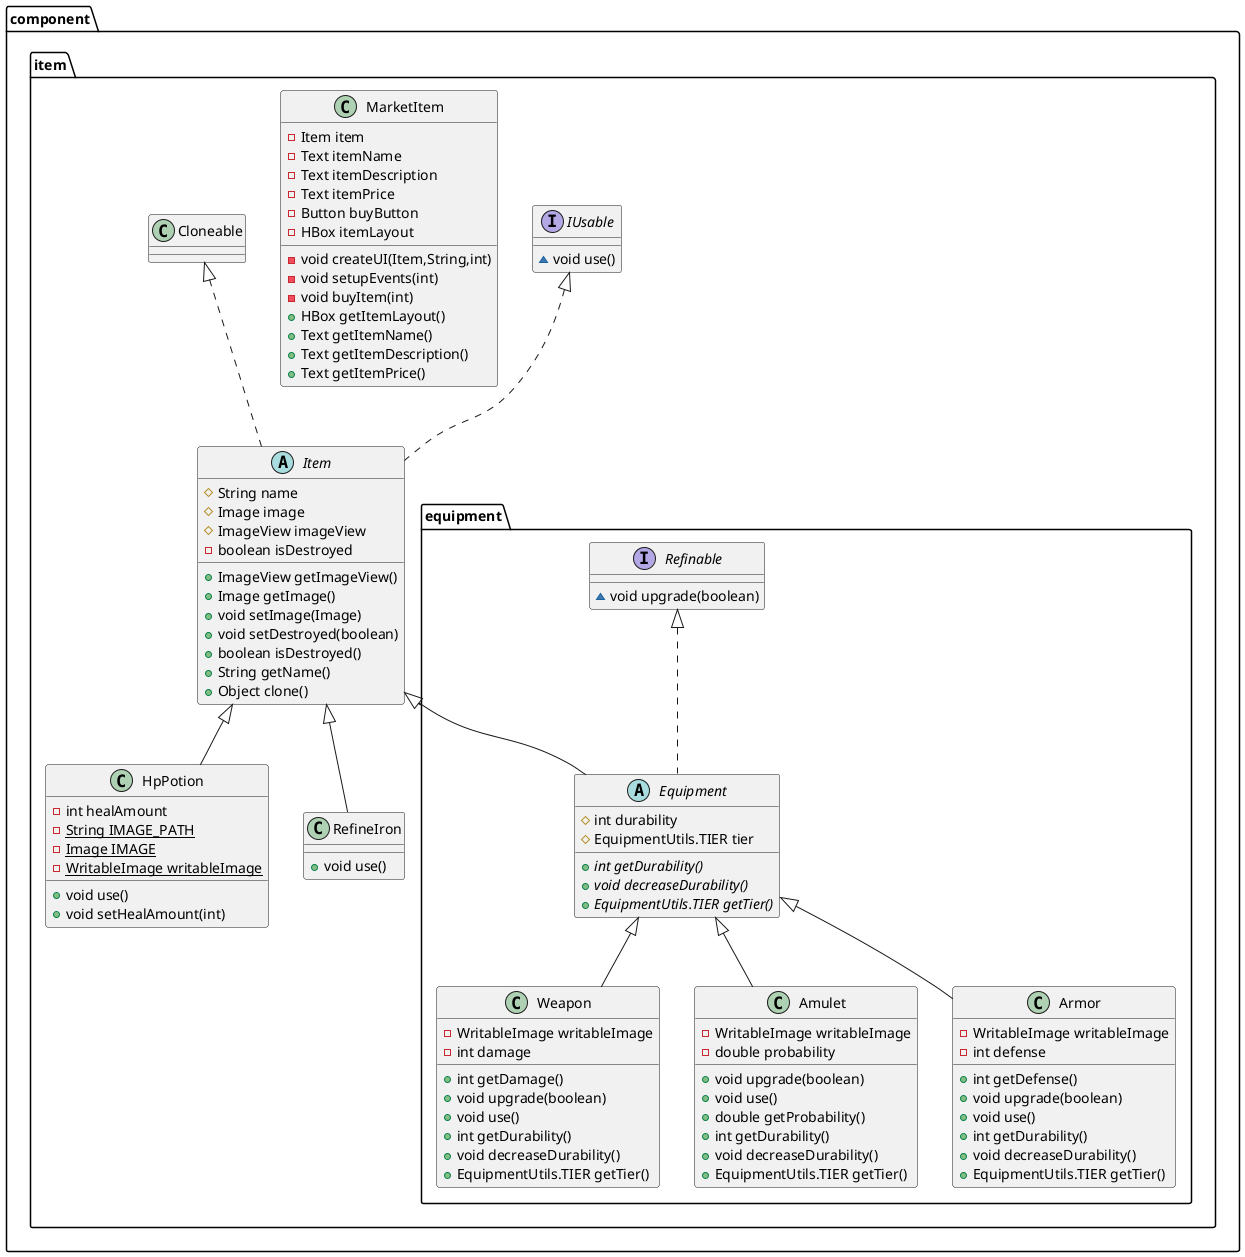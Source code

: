 @startuml
class component.item.HpPotion {
- int healAmount
- {static} String IMAGE_PATH
- {static} Image IMAGE
- {static} WritableImage writableImage
+ void use()
+ void setHealAmount(int)
}


interface component.item.IUsable {
~ void use()
}

abstract class component.item.Item {
# String name
# Image image
# ImageView imageView
- boolean isDestroyed
+ ImageView getImageView()
+ Image getImage()
+ void setImage(Image)
+ void setDestroyed(boolean)
+ boolean isDestroyed()
+ String getName()
+ Object clone()
}


class component.item.equipment.Weapon {
- WritableImage writableImage
- int damage
+ int getDamage()
+ void upgrade(boolean)
+ void use()
+ int getDurability()
+ void decreaseDurability()
+ EquipmentUtils.TIER getTier()
}


class component.item.equipment.Amulet {
- WritableImage writableImage
- double probability
+ void upgrade(boolean)
+ void use()
+ double getProbability()
+ int getDurability()
+ void decreaseDurability()
+ EquipmentUtils.TIER getTier()
}


abstract class component.item.equipment.Equipment {
# int durability
# EquipmentUtils.TIER tier
+ {abstract}int getDurability()
+ {abstract}void decreaseDurability()
+ {abstract}EquipmentUtils.TIER getTier()
}


interface component.item.equipment.Refinable {
~ void upgrade(boolean)
}

class component.item.MarketItem {
- Item item
- Text itemName
- Text itemDescription
- Text itemPrice
- Button buyButton
- HBox itemLayout
- void createUI(Item,String,int)
- void setupEvents(int)
- void buyItem(int)
+ HBox getItemLayout()
+ Text getItemName()
+ Text getItemDescription()
+ Text getItemPrice()
}


class component.item.equipment.Armor {
- WritableImage writableImage
- int defense
+ int getDefense()
+ void upgrade(boolean)
+ void use()
+ int getDurability()
+ void decreaseDurability()
+ EquipmentUtils.TIER getTier()
}


class component.item.RefineIron {
+ void use()
}



component.item.Item <|-- component.item.HpPotion
component.item.IUsable <|.. component.item.Item
component.item.Cloneable <|.. component.item.Item
component.item.equipment.Equipment <|-- component.item.equipment.Weapon
component.item.equipment.Equipment <|-- component.item.equipment.Amulet
component.item.equipment.Refinable <|.. component.item.equipment.Equipment
component.item.Item <|-- component.item.equipment.Equipment
component.item.equipment.Equipment <|-- component.item.equipment.Armor
component.item.Item <|-- component.item.RefineIron
@enduml
